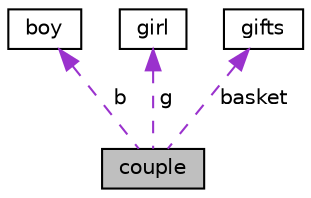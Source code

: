 digraph "couple"
{
  edge [fontname="Helvetica",fontsize="10",labelfontname="Helvetica",labelfontsize="10"];
  node [fontname="Helvetica",fontsize="10",shape=record];
  Node1 [label="couple",height=0.2,width=0.4,color="black", fillcolor="grey75", style="filled", fontcolor="black"];
  Node2 -> Node1 [dir="back",color="darkorchid3",fontsize="10",style="dashed",label=" b" ,fontname="Helvetica"];
  Node2 [label="boy",height=0.2,width=0.4,color="black", fillcolor="white", style="filled",URL="$classboy.html",tooltip="class boy. "];
  Node3 -> Node1 [dir="back",color="darkorchid3",fontsize="10",style="dashed",label=" g" ,fontname="Helvetica"];
  Node3 [label="girl",height=0.2,width=0.4,color="black", fillcolor="white", style="filled",URL="$classgirl.html",tooltip="class girl "];
  Node4 -> Node1 [dir="back",color="darkorchid3",fontsize="10",style="dashed",label=" basket" ,fontname="Helvetica"];
  Node4 [label="gifts",height=0.2,width=0.4,color="black", fillcolor="white", style="filled",URL="$classgifts.html",tooltip="class gifts. "];
}
